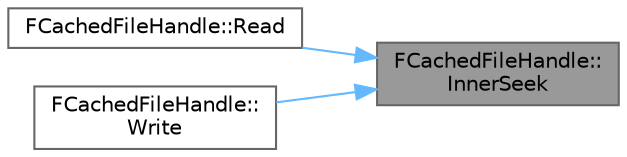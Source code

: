 digraph "FCachedFileHandle::InnerSeek"
{
 // INTERACTIVE_SVG=YES
 // LATEX_PDF_SIZE
  bgcolor="transparent";
  edge [fontname=Helvetica,fontsize=10,labelfontname=Helvetica,labelfontsize=10];
  node [fontname=Helvetica,fontsize=10,shape=box,height=0.2,width=0.4];
  rankdir="RL";
  Node1 [id="Node000001",label="FCachedFileHandle::\lInnerSeek",height=0.2,width=0.4,color="gray40", fillcolor="grey60", style="filled", fontcolor="black",tooltip=" "];
  Node1 -> Node2 [id="edge1_Node000001_Node000002",dir="back",color="steelblue1",style="solid",tooltip=" "];
  Node2 [id="Node000002",label="FCachedFileHandle::Read",height=0.2,width=0.4,color="grey40", fillcolor="white", style="filled",URL="$d3/d7b/classFCachedFileHandle.html#aece6aa1c1d1352c449b3e8d74b0d8f9d",tooltip="Read bytes from the file."];
  Node1 -> Node3 [id="edge2_Node000001_Node000003",dir="back",color="steelblue1",style="solid",tooltip=" "];
  Node3 [id="Node000003",label="FCachedFileHandle::\lWrite",height=0.2,width=0.4,color="grey40", fillcolor="white", style="filled",URL="$d3/d7b/classFCachedFileHandle.html#a045f5c9b1fc86aebc7e25a391539ef91",tooltip="Write bytes to the file."];
}
